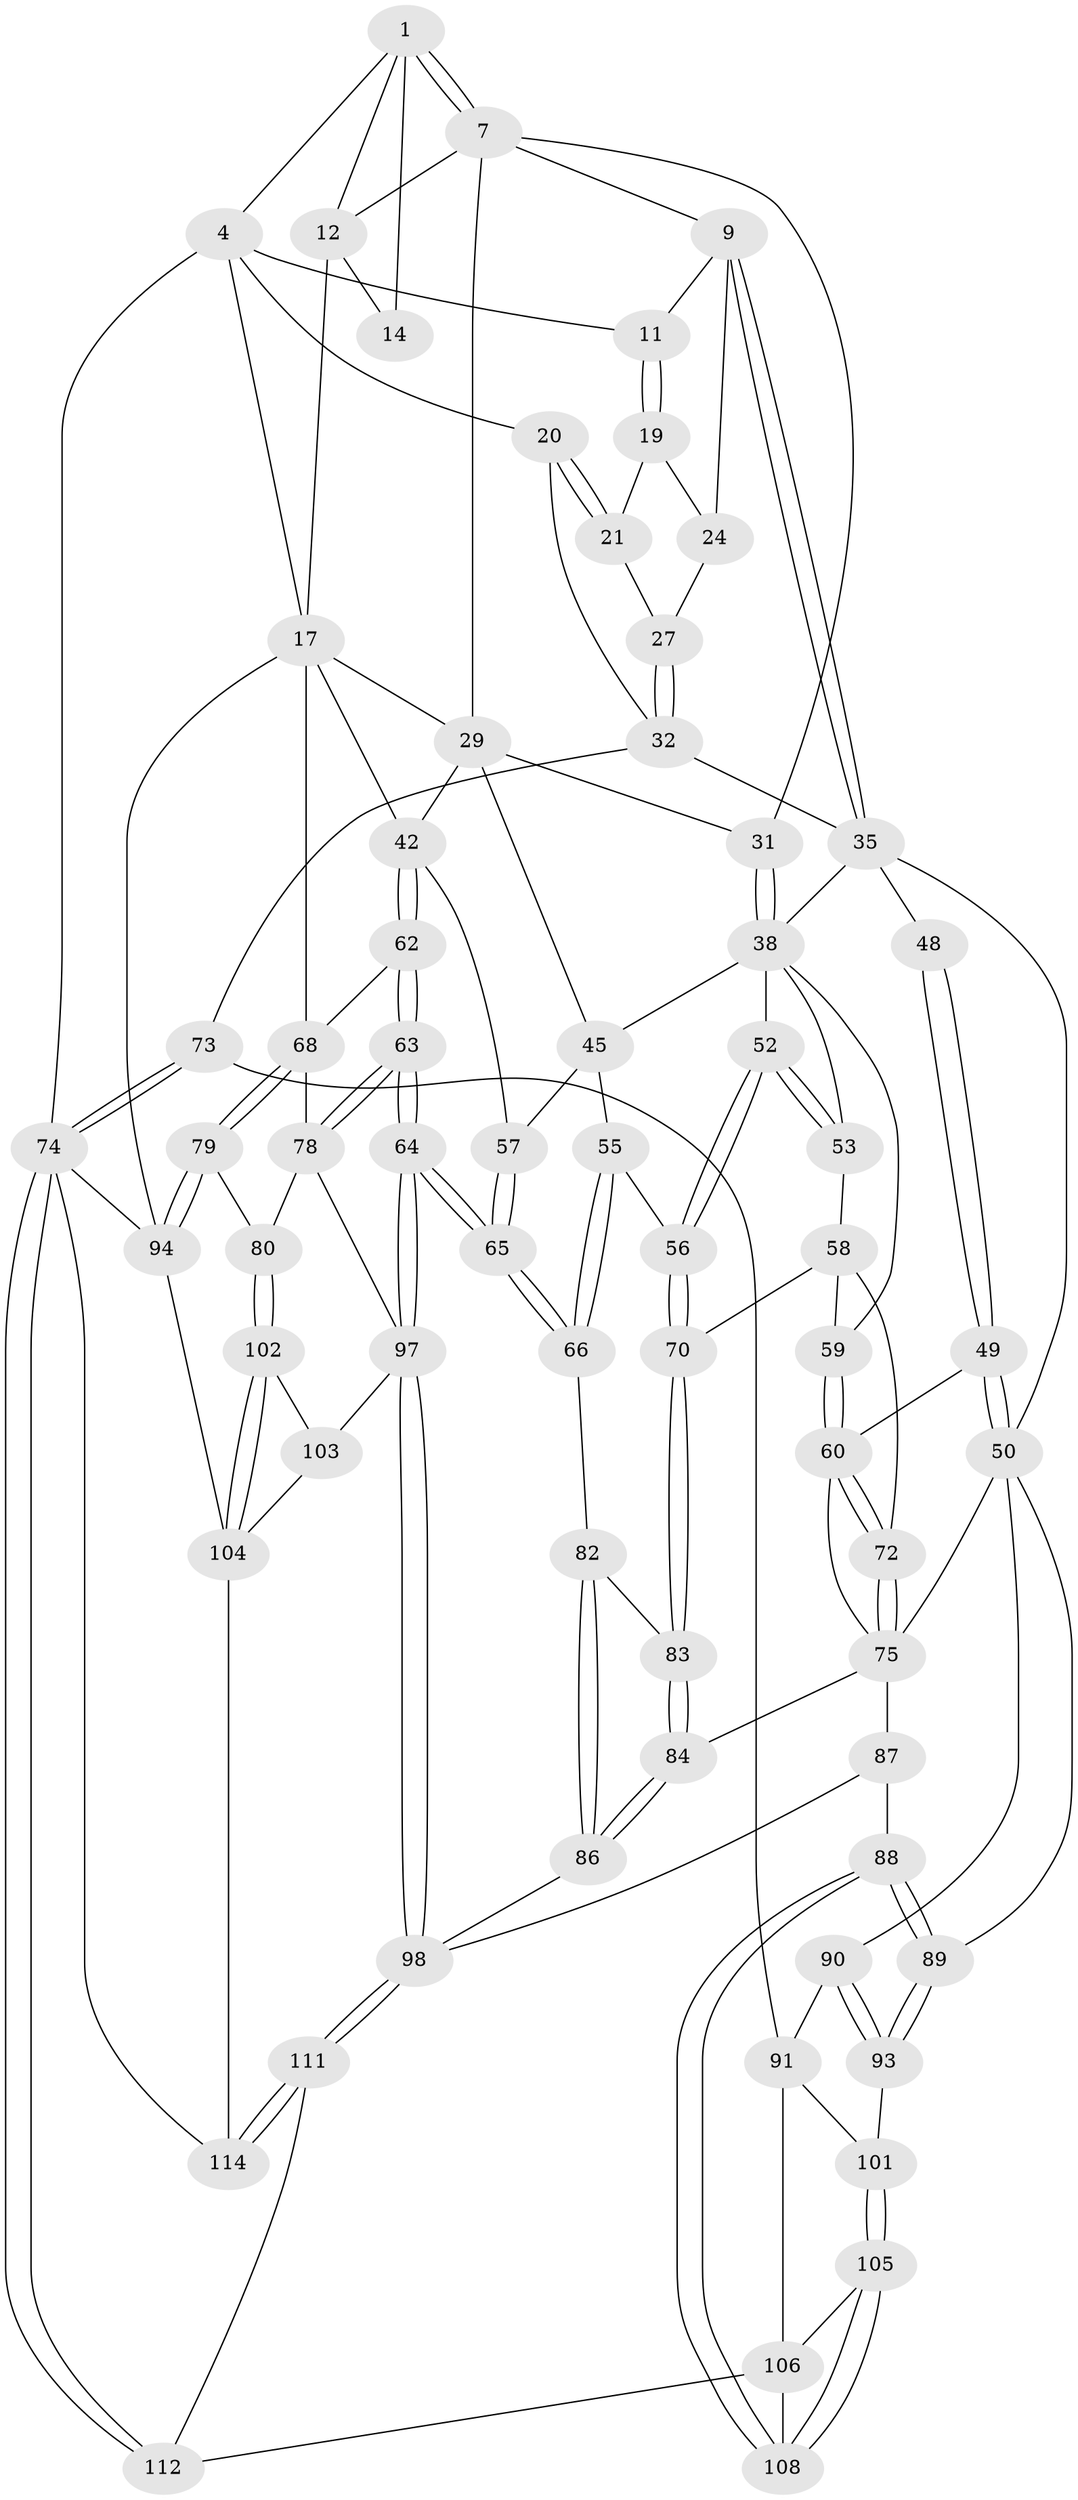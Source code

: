 // original degree distribution, {3: 0.02631578947368421, 4: 0.2631578947368421, 6: 0.2631578947368421, 5: 0.4473684210526316}
// Generated by graph-tools (version 1.1) at 2025/21/03/04/25 18:21:31]
// undirected, 68 vertices, 161 edges
graph export_dot {
graph [start="1"]
  node [color=gray90,style=filled];
  1 [pos="+0.6194230242910688+0",super="+2"];
  4 [pos="+1+0",super="+5"];
  7 [pos="+0.5565919893585979+0.09977689712888146",super="+8+13"];
  9 [pos="+0.29910672438665215+0.1803493553174352",super="+10"];
  11 [pos="+0.25776880144612907+0.08077720294545189"];
  12 [pos="+0.6779127991648172+0.21490263191359327",super="+15"];
  14 [pos="+0.7908275238360317+0"];
  17 [pos="+0.9405760007325176+0.30945337456329564",super="+28+18"];
  19 [pos="+0.08911967560115809+0.13055985881043644",super="+22"];
  20 [pos="+0+0",super="+26"];
  21 [pos="+0+0.045354297211191975",super="+23"];
  24 [pos="+0.08993226601781126+0.24582618370586282"];
  27 [pos="+0.08725395814312384+0.24783481049021475"];
  29 [pos="+0.648934101825904+0.25193496557214046",super="+30"];
  31 [pos="+0.5135334761067373+0.30246218885080495"];
  32 [pos="+0.09352901341737332+0.29793266206411284",super="+33"];
  35 [pos="+0.2909395437982919+0.26027710884273275",super="+41+36"];
  38 [pos="+0.4891072932982142+0.3527758155647142",super="+39+46"];
  42 [pos="+0.8094128597283091+0.42221096004817127",super="+43"];
  45 [pos="+0.612475119523854+0.4226430975167574",super="+54"];
  48 [pos="+0.23004149728944068+0.4817000776406576"];
  49 [pos="+0.22768475306659977+0.4912732364176085"];
  50 [pos="+0.17142394212064146+0.5441491526134282",super="+77+51"];
  52 [pos="+0.4995621778789803+0.46744654439668964"];
  53 [pos="+0.48604553345985346+0.46118164409532725"];
  55 [pos="+0.5817998413453228+0.5421555263081973"];
  56 [pos="+0.5618328309673802+0.537396205471604"];
  57 [pos="+0.6700461739081458+0.48556342663097607"];
  58 [pos="+0.48140073901405617+0.46624051300814034",super="+71"];
  59 [pos="+0.3876163728089904+0.5055580462396531"];
  60 [pos="+0.3866080303118216+0.5089640761605967",super="+61"];
  62 [pos="+0.8079926154462523+0.4751397763421624"];
  63 [pos="+0.7000321458127332+0.6165463094752728"];
  64 [pos="+0.6736045738864631+0.6346949742884086"];
  65 [pos="+0.6626206303108799+0.62144653509139"];
  66 [pos="+0.6354126784751621+0.5981717607061275"];
  68 [pos="+0.9132145753241584+0.5468862258456094",super="+69"];
  70 [pos="+0.48268026340057557+0.586177769007894"];
  72 [pos="+0.3921743086964444+0.5736621024501819"];
  73 [pos="+0+0.7371363669073125"];
  74 [pos="+0+1",super="+96"];
  75 [pos="+0.38748738357588125+0.5784813566884262",super="+85+76"];
  78 [pos="+0.873283989970115+0.6384622579484985",super="+81"];
  79 [pos="+0.9864031138758316+0.6293842790555109"];
  80 [pos="+0.9206705885328895+0.6724217923693402"];
  82 [pos="+0.5346976464681479+0.6161150849133805"];
  83 [pos="+0.4879857238877278+0.6120999919348346"];
  84 [pos="+0.4872118149533404+0.6528029159753894"];
  86 [pos="+0.510622082084268+0.7575552969169321"];
  87 [pos="+0.42693403019908+0.7975878190493018"];
  88 [pos="+0.3168025960026592+0.7898525359697476"];
  89 [pos="+0.30322399052202537+0.7650679419725016"];
  90 [pos="+0.14572628425324555+0.5718580416983564"];
  91 [pos="+0.045972453153772595+0.6821863919560891",super="+92"];
  93 [pos="+0.17858254167861606+0.7082938043221864"];
  94 [pos="+1+0.5592827682327653",super="+95"];
  97 [pos="+0.6488464282780106+0.7981126904545076",super="+100"];
  98 [pos="+0.5535060849165062+0.8375507680432319",super="+99"];
  101 [pos="+0.1492412374406666+0.7219014153158702"];
  102 [pos="+0.9252017639866776+0.7070292958865365"];
  103 [pos="+0.7789852566416307+0.8643825455236711"];
  104 [pos="+1+0.9000212448765925",super="+113"];
  105 [pos="+0.130141147264231+0.7539432102440075"];
  106 [pos="+0.09134310867335924+0.7768331100471746",super="+109+107"];
  108 [pos="+0.22113121937386787+0.9093144101025593"];
  111 [pos="+0.489898638851627+1"];
  112 [pos="+0.17325675850523634+1"];
  114 [pos="+0.8181560004056699+1"];
  1 -- 7;
  1 -- 7;
  1 -- 12;
  1 -- 4;
  1 -- 14;
  4 -- 74 [weight=2];
  4 -- 11;
  4 -- 20;
  4 -- 17;
  7 -- 9;
  7 -- 31;
  7 -- 12;
  7 -- 29;
  9 -- 35;
  9 -- 35;
  9 -- 24;
  9 -- 11;
  11 -- 19;
  11 -- 19;
  12 -- 17;
  12 -- 14 [weight=2];
  17 -- 42;
  17 -- 29;
  17 -- 94;
  17 -- 68;
  19 -- 24;
  19 -- 21;
  20 -- 21 [weight=2];
  20 -- 21;
  20 -- 32;
  21 -- 27;
  24 -- 27;
  27 -- 32;
  27 -- 32;
  29 -- 42;
  29 -- 45;
  29 -- 31;
  31 -- 38;
  31 -- 38;
  32 -- 35 [weight=2];
  32 -- 73;
  35 -- 48 [weight=2];
  35 -- 38;
  35 -- 50;
  38 -- 59;
  38 -- 53;
  38 -- 52;
  38 -- 45;
  42 -- 62;
  42 -- 62;
  42 -- 57;
  45 -- 57;
  45 -- 55;
  48 -- 49;
  48 -- 49;
  49 -- 50;
  49 -- 50;
  49 -- 60;
  50 -- 89;
  50 -- 75;
  50 -- 90;
  52 -- 53;
  52 -- 53;
  52 -- 56;
  52 -- 56;
  53 -- 58;
  55 -- 56;
  55 -- 66;
  55 -- 66;
  56 -- 70;
  56 -- 70;
  57 -- 65;
  57 -- 65;
  58 -- 59;
  58 -- 72;
  58 -- 70;
  59 -- 60;
  59 -- 60;
  60 -- 72;
  60 -- 72;
  60 -- 75;
  62 -- 63;
  62 -- 63;
  62 -- 68;
  63 -- 64;
  63 -- 64;
  63 -- 78;
  63 -- 78;
  64 -- 65;
  64 -- 65;
  64 -- 97;
  64 -- 97;
  65 -- 66;
  65 -- 66;
  66 -- 82;
  68 -- 79;
  68 -- 79;
  68 -- 78;
  70 -- 83;
  70 -- 83;
  72 -- 75;
  72 -- 75;
  73 -- 74;
  73 -- 74;
  73 -- 91;
  74 -- 112;
  74 -- 112;
  74 -- 94;
  74 -- 114;
  75 -- 84;
  75 -- 87;
  78 -- 80;
  78 -- 97;
  79 -- 80;
  79 -- 94;
  79 -- 94;
  80 -- 102;
  80 -- 102;
  82 -- 83;
  82 -- 86;
  82 -- 86;
  83 -- 84;
  83 -- 84;
  84 -- 86;
  84 -- 86;
  86 -- 98;
  87 -- 88;
  87 -- 98;
  88 -- 89;
  88 -- 89;
  88 -- 108;
  88 -- 108;
  89 -- 93;
  89 -- 93;
  90 -- 91;
  90 -- 93;
  90 -- 93;
  91 -- 101;
  91 -- 106;
  93 -- 101;
  94 -- 104;
  97 -- 98;
  97 -- 98;
  97 -- 103;
  98 -- 111;
  98 -- 111;
  101 -- 105;
  101 -- 105;
  102 -- 103;
  102 -- 104;
  102 -- 104;
  103 -- 104;
  104 -- 114;
  105 -- 106;
  105 -- 108;
  105 -- 108;
  106 -- 108;
  106 -- 112;
  111 -- 112;
  111 -- 114;
  111 -- 114;
}
